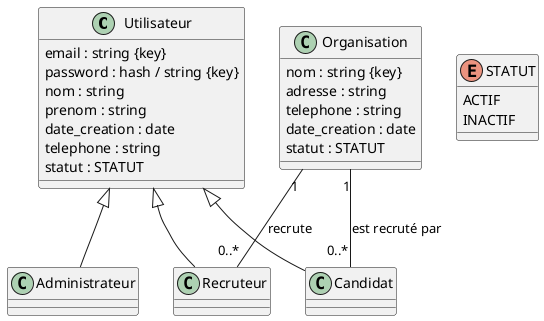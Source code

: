 @startuml

class Utilisateur {
    email : string {key}
    password : hash / string {key}
    nom : string 
    prenom : string
    date_creation : date
    telephone : string
    statut : STATUT
}

enum STATUT {
    ACTIF
    INACTIF
}

class Administrateur {}
class Candidat {}
class Recruteur {}

Utilisateur <|-- Administrateur
Utilisateur <|-- Candidat
Utilisateur <|-- Recruteur

class Organisation {
    nom : string {key}
    adresse : string
    telephone : string
    date_creation : date
    statut : STATUT
}

Organisation "1" -- "0..*" Recruteur : recrute
Organisation "1" -- "0..*" Candidat : est recruté par


@enduml